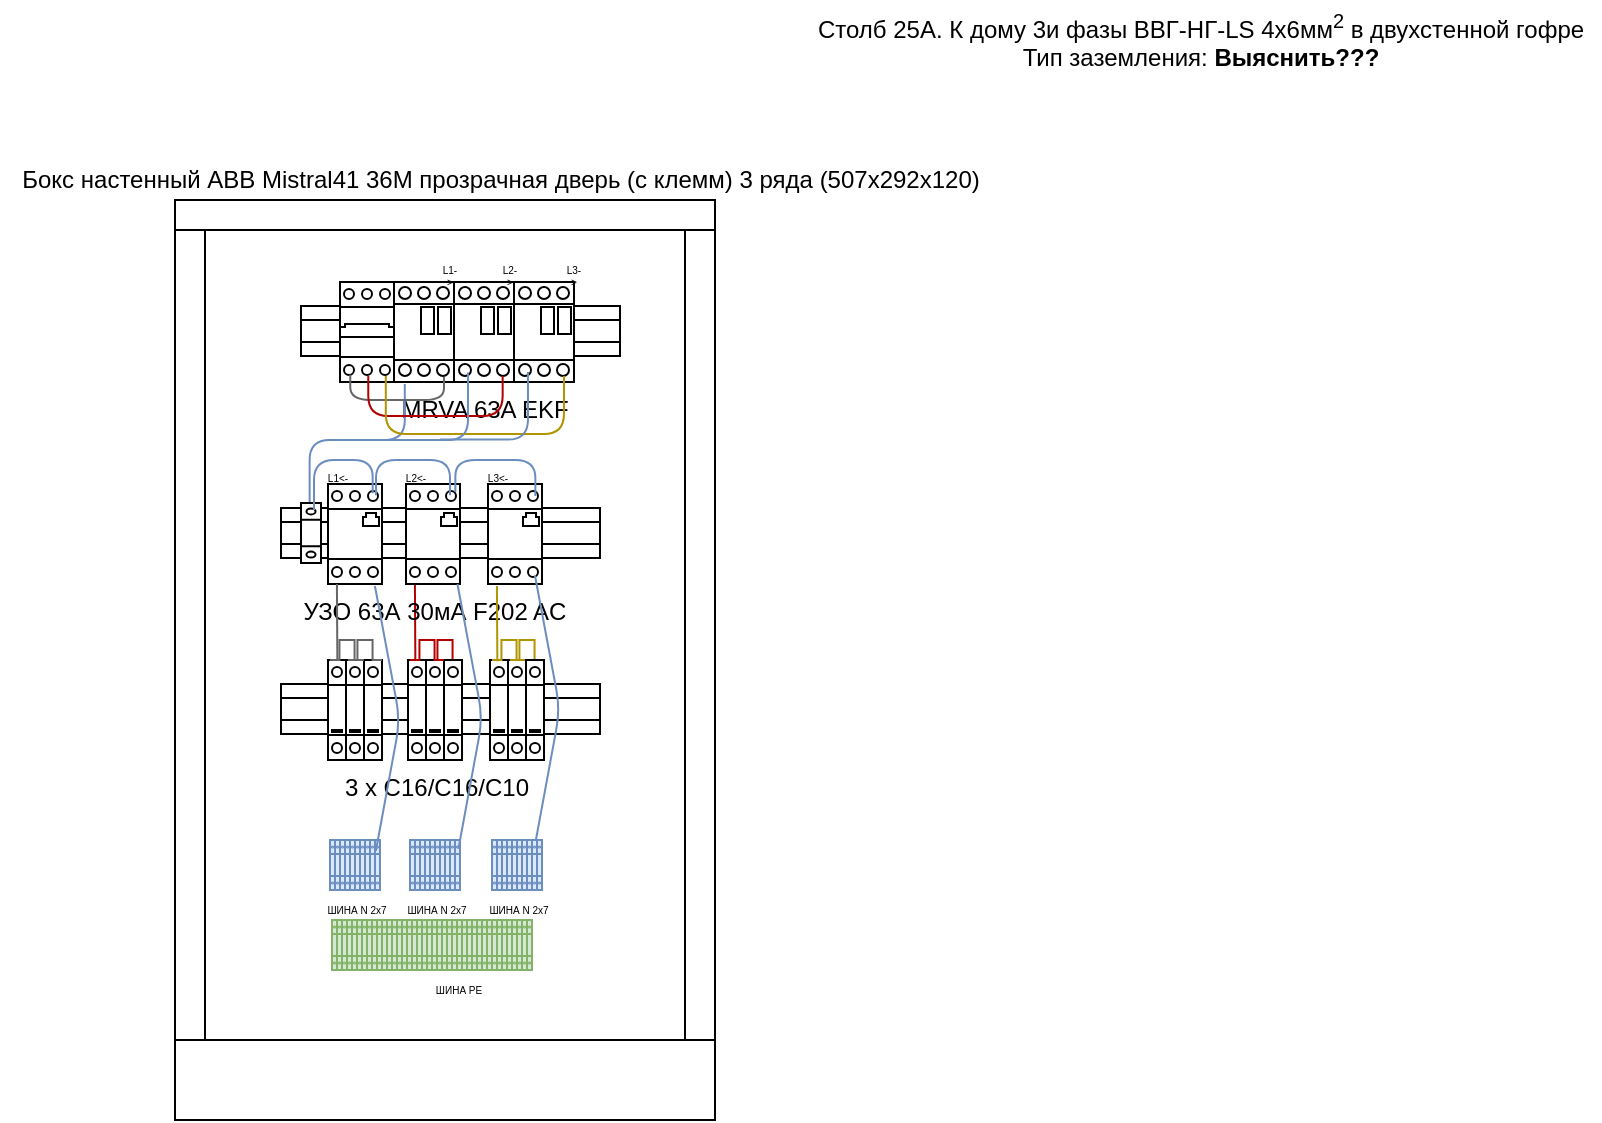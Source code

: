 <mxfile version="14.8.4" type="github">
  <diagram name="Page-1" id="099fd60b-425b-db50-ffb0-6b813814b670">
    <mxGraphModel dx="358" dy="247" grid="1" gridSize="10" guides="1" tooltips="1" connect="1" arrows="1" fold="1" page="1" pageScale="1" pageWidth="850" pageHeight="1100" background="none" math="0" shadow="0">
      <root>
        <mxCell id="0" />
        <mxCell id="1" parent="0" />
        <mxCell id="Ltz8epcXwrkfNexixSwU-1" value="" style="verticalLabelPosition=bottom;dashed=0;shadow=0;html=1;align=center;verticalAlign=top;shape=mxgraph.cabinets.cabinet;hasStand=1" parent="1" vertex="1">
          <mxGeometry x="97.5" y="110" width="270" height="460" as="geometry" />
        </mxCell>
        <mxCell id="b2apCBRLnLN1PqMGx8Zv-62" value="" style="pointerEvents=1;verticalLabelPosition=bottom;shadow=0;dashed=0;align=center;html=1;verticalAlign=top;shape=mxgraph.electrical.waveforms.pulse_1;fontSize=3;strokeColor=#B20000;fillColor=#e51400;fontColor=#ffffff;" parent="1" vertex="1">
          <mxGeometry x="224" y="330" width="17" height="10" as="geometry" />
        </mxCell>
        <mxCell id="b2apCBRLnLN1PqMGx8Zv-55" value="" style="endArrow=none;html=1;fontSize=3;labelBorderColor=none;fillColor=#e51400;strokeColor=#B20000;exitX=0.519;exitY=-0.007;exitDx=0;exitDy=0;exitPerimeter=0;" parent="1" edge="1">
          <mxGeometry width="50" height="50" relative="1" as="geometry">
            <mxPoint x="217.671" y="339.65" as="sourcePoint" />
            <mxPoint x="217.46" y="302" as="targetPoint" />
          </mxGeometry>
        </mxCell>
        <mxCell id="Ltz8epcXwrkfNexixSwU-2" value="&lt;div&gt;Столб 25А. К дому 3и фазы ВВГ-НГ-LS 4x6мм&lt;sup&gt;2&lt;/sup&gt; в двухстенной гофре&lt;/div&gt;&lt;div&gt;Тип заземления: &lt;b&gt;Выяснить???&lt;/b&gt;&lt;br&gt;&lt;/div&gt;" style="text;html=1;align=center;verticalAlign=middle;resizable=0;points=[];autosize=1;strokeColor=none;" parent="1" vertex="1">
          <mxGeometry x="410" y="10" width="400" height="40" as="geometry" />
        </mxCell>
        <mxCell id="b2apCBRLnLN1PqMGx8Zv-47" value="" style="verticalLabelPosition=bottom;dashed=0;shadow=0;html=1;align=center;verticalAlign=top;shape=mxgraph.cabinets.din_rail;fontSize=3;" parent="1" vertex="1">
          <mxGeometry x="160.5" y="163" width="159.5" height="25" as="geometry" />
        </mxCell>
        <mxCell id="Ltz8epcXwrkfNexixSwU-4" value="Бокс настенный ABB Mistral41 36М прозрачная дверь (с клемм) 3 ряда (507x292x120)" style="text;html=1;align=center;verticalAlign=middle;resizable=0;points=[];autosize=1;strokeColor=none;" parent="1" vertex="1">
          <mxGeometry x="10" y="90" width="500" height="20" as="geometry" />
        </mxCell>
        <object label="" id="b2apCBRLnLN1PqMGx8Zv-2">
          <mxCell style="verticalLabelPosition=bottom;dashed=0;shadow=0;html=1;align=center;verticalAlign=top;shape=mxgraph.cabinets.motor_starter_32_125a;" parent="1" vertex="1">
            <mxGeometry x="207" y="151" width="30" height="50" as="geometry" />
          </mxCell>
        </object>
        <mxCell id="b2apCBRLnLN1PqMGx8Zv-3" value="MRVA 63A EKF" style="verticalLabelPosition=bottom;dashed=0;shadow=0;html=1;align=center;verticalAlign=top;shape=mxgraph.cabinets.motor_starter_32_125a;" parent="1" vertex="1">
          <mxGeometry x="237" y="151" width="30" height="50" as="geometry" />
        </mxCell>
        <mxCell id="b2apCBRLnLN1PqMGx8Zv-4" value="" style="verticalLabelPosition=bottom;dashed=0;shadow=0;html=1;align=center;verticalAlign=top;shape=mxgraph.cabinets.motor_starter_32_125a;" parent="1" vertex="1">
          <mxGeometry x="267" y="151" width="30" height="50" as="geometry" />
        </mxCell>
        <mxCell id="b2apCBRLnLN1PqMGx8Zv-42" value="" style="verticalLabelPosition=bottom;dashed=0;shadow=0;html=1;align=center;verticalAlign=top;shape=mxgraph.cabinets.din_rail;fontSize=3;" parent="1" vertex="1">
          <mxGeometry x="150.5" y="352" width="159.5" height="25" as="geometry" />
        </mxCell>
        <mxCell id="b2apCBRLnLN1PqMGx8Zv-15" value="" style="verticalLabelPosition=bottom;dashed=0;shadow=0;html=1;align=center;verticalAlign=top;shape=mxgraph.cabinets.surge_protection_1p;" parent="1" vertex="1">
          <mxGeometry x="174" y="340" width="9" height="50" as="geometry" />
        </mxCell>
        <mxCell id="b2apCBRLnLN1PqMGx8Zv-16" value="" style="verticalLabelPosition=bottom;dashed=0;shadow=0;html=1;align=center;verticalAlign=top;shape=mxgraph.cabinets.surge_protection_1p;" parent="1" vertex="1">
          <mxGeometry x="183" y="340" width="9" height="50" as="geometry" />
        </mxCell>
        <mxCell id="b2apCBRLnLN1PqMGx8Zv-17" value="" style="verticalLabelPosition=bottom;dashed=0;shadow=0;html=1;align=center;verticalAlign=top;shape=mxgraph.cabinets.surge_protection_1p;" parent="1" vertex="1">
          <mxGeometry x="192" y="340" width="9" height="50" as="geometry" />
        </mxCell>
        <mxCell id="b2apCBRLnLN1PqMGx8Zv-46" value="" style="verticalLabelPosition=bottom;dashed=0;shadow=0;html=1;align=center;verticalAlign=top;shape=mxgraph.cabinets.din_rail;fontSize=3;" parent="1" vertex="1">
          <mxGeometry x="150.5" y="264" width="159.5" height="25" as="geometry" />
        </mxCell>
        <mxCell id="b2apCBRLnLN1PqMGx8Zv-22" value="" style="verticalLabelPosition=bottom;dashed=0;shadow=0;html=1;align=center;verticalAlign=top;shape=mxgraph.cabinets.motor_protection_cb;" parent="1" vertex="1">
          <mxGeometry x="174" y="252" width="27" height="50" as="geometry" />
        </mxCell>
        <mxCell id="b2apCBRLnLN1PqMGx8Zv-23" value="УЗО 63А 30мА F202 AC" style="verticalLabelPosition=bottom;dashed=0;shadow=0;html=1;align=center;verticalAlign=top;shape=mxgraph.cabinets.motor_protection_cb;" parent="1" vertex="1">
          <mxGeometry x="213" y="252" width="27" height="50" as="geometry" />
        </mxCell>
        <mxCell id="b2apCBRLnLN1PqMGx8Zv-24" value="" style="verticalLabelPosition=bottom;dashed=0;shadow=0;html=1;align=center;verticalAlign=top;shape=mxgraph.cabinets.motor_protection_cb;" parent="1" vertex="1">
          <mxGeometry x="254" y="252" width="27" height="50" as="geometry" />
        </mxCell>
        <mxCell id="b2apCBRLnLN1PqMGx8Zv-25" value="" style="verticalLabelPosition=bottom;dashed=0;shadow=0;html=1;align=center;verticalAlign=top;shape=mxgraph.cabinets.cb_3p;" parent="1" vertex="1">
          <mxGeometry x="180" y="151" width="27" height="50" as="geometry" />
        </mxCell>
        <mxCell id="b2apCBRLnLN1PqMGx8Zv-26" value="" style="verticalLabelPosition=bottom;dashed=0;shadow=0;html=1;align=center;verticalAlign=top;shape=mxgraph.cabinets.surge_protection_1p;" parent="1" vertex="1">
          <mxGeometry x="214" y="340" width="9" height="50" as="geometry" />
        </mxCell>
        <mxCell id="b2apCBRLnLN1PqMGx8Zv-27" value="" style="verticalLabelPosition=bottom;dashed=0;shadow=0;html=1;align=center;verticalAlign=top;shape=mxgraph.cabinets.surge_protection_1p;" parent="1" vertex="1">
          <mxGeometry x="232" y="340" width="9" height="50" as="geometry" />
        </mxCell>
        <mxCell id="b2apCBRLnLN1PqMGx8Zv-28" value="3 x C16/C16/C10" style="verticalLabelPosition=bottom;dashed=0;shadow=0;html=1;align=center;verticalAlign=top;shape=mxgraph.cabinets.surge_protection_1p;" parent="1" vertex="1">
          <mxGeometry x="223" y="340" width="9" height="50" as="geometry" />
        </mxCell>
        <mxCell id="b2apCBRLnLN1PqMGx8Zv-29" value="" style="verticalLabelPosition=bottom;dashed=0;shadow=0;html=1;align=center;verticalAlign=top;shape=mxgraph.cabinets.surge_protection_1p;" parent="1" vertex="1">
          <mxGeometry x="255" y="340" width="9" height="50" as="geometry" />
        </mxCell>
        <mxCell id="b2apCBRLnLN1PqMGx8Zv-30" value="" style="verticalLabelPosition=bottom;dashed=0;shadow=0;html=1;align=center;verticalAlign=top;shape=mxgraph.cabinets.surge_protection_1p;" parent="1" vertex="1">
          <mxGeometry x="264" y="340" width="9" height="50" as="geometry" />
        </mxCell>
        <mxCell id="b2apCBRLnLN1PqMGx8Zv-63" value="" style="pointerEvents=1;verticalLabelPosition=bottom;shadow=0;dashed=0;align=center;html=1;verticalAlign=top;shape=mxgraph.electrical.waveforms.pulse_1;fontSize=3;strokeColor=#B09500;fillColor=#e3c800;fontColor=#000000;" parent="1" vertex="1">
          <mxGeometry x="256" y="330" width="17" height="10" as="geometry" />
        </mxCell>
        <mxCell id="b2apCBRLnLN1PqMGx8Zv-64" value="" style="pointerEvents=1;verticalLabelPosition=bottom;shadow=0;dashed=0;align=center;html=1;verticalAlign=top;shape=mxgraph.electrical.waveforms.pulse_1;fontSize=3;strokeColor=#B09500;fillColor=#e3c800;fontColor=#000000;" parent="1" vertex="1">
          <mxGeometry x="265" y="330" width="17" height="10" as="geometry" />
        </mxCell>
        <mxCell id="b2apCBRLnLN1PqMGx8Zv-31" value="" style="verticalLabelPosition=bottom;dashed=0;shadow=0;html=1;align=center;verticalAlign=top;shape=mxgraph.cabinets.surge_protection_1p;" parent="1" vertex="1">
          <mxGeometry x="273" y="340" width="9" height="50" as="geometry" />
        </mxCell>
        <mxCell id="b2apCBRLnLN1PqMGx8Zv-34" value="" style="endArrow=none;html=1;fontSize=3;labelBorderColor=none;fillColor=#f5f5f5;strokeColor=#666666;exitX=0.519;exitY=-0.007;exitDx=0;exitDy=0;exitPerimeter=0;" parent="1" edge="1">
          <mxGeometry width="50" height="50" relative="1" as="geometry">
            <mxPoint x="178.671" y="339.65" as="sourcePoint" />
            <mxPoint x="178.46" y="302" as="targetPoint" />
          </mxGeometry>
        </mxCell>
        <mxCell id="b2apCBRLnLN1PqMGx8Zv-56" value="" style="endArrow=none;html=1;fontSize=3;labelBorderColor=none;fillColor=#e3c800;strokeColor=#B09500;exitX=0.519;exitY=-0.007;exitDx=0;exitDy=0;exitPerimeter=0;" parent="1" edge="1">
          <mxGeometry width="50" height="50" relative="1" as="geometry">
            <mxPoint x="258.671" y="340.65" as="sourcePoint" />
            <mxPoint x="258.46" y="303" as="targetPoint" />
          </mxGeometry>
        </mxCell>
        <mxCell id="b2apCBRLnLN1PqMGx8Zv-59" value="" style="pointerEvents=1;verticalLabelPosition=bottom;shadow=0;dashed=0;align=center;html=1;verticalAlign=top;shape=mxgraph.electrical.waveforms.pulse_1;fontSize=3;fillColor=#f5f5f5;strokeColor=#666666;fontColor=#333333;" parent="1" vertex="1">
          <mxGeometry x="175" y="330" width="17" height="10" as="geometry" />
        </mxCell>
        <mxCell id="b2apCBRLnLN1PqMGx8Zv-60" value="" style="pointerEvents=1;verticalLabelPosition=bottom;shadow=0;dashed=0;align=center;html=1;verticalAlign=top;shape=mxgraph.electrical.waveforms.pulse_1;fontSize=3;fillColor=#f5f5f5;strokeColor=#666666;fontColor=#333333;" parent="1" vertex="1">
          <mxGeometry x="184" y="330" width="17" height="10" as="geometry" />
        </mxCell>
        <mxCell id="b2apCBRLnLN1PqMGx8Zv-61" value="" style="pointerEvents=1;verticalLabelPosition=bottom;shadow=0;dashed=0;align=center;html=1;verticalAlign=top;shape=mxgraph.electrical.waveforms.pulse_1;fontSize=3;fillColor=#e51400;strokeColor=#B20000;fontColor=#ffffff;" parent="1" vertex="1">
          <mxGeometry x="215" y="330" width="17" height="10" as="geometry" />
        </mxCell>
        <mxCell id="b2apCBRLnLN1PqMGx8Zv-66" value="ШИНА N 2x7" style="verticalLabelPosition=bottom;dashed=0;shadow=0;html=1;align=center;verticalAlign=top;shape=mxgraph.cabinets.terminal_4mm2_x10;fontSize=5;fillColor=#dae8fc;strokeColor=#6c8ebf;" parent="1" vertex="1">
          <mxGeometry x="175" y="430" width="25" height="25" as="geometry" />
        </mxCell>
        <mxCell id="b2apCBRLnLN1PqMGx8Zv-67" value="ШИНА N 2x7" style="verticalLabelPosition=bottom;dashed=0;shadow=0;html=1;align=center;verticalAlign=top;shape=mxgraph.cabinets.terminal_4mm2_x10;fontSize=5;fillColor=#dae8fc;strokeColor=#6c8ebf;" parent="1" vertex="1">
          <mxGeometry x="215" y="430" width="25" height="25" as="geometry" />
        </mxCell>
        <mxCell id="b2apCBRLnLN1PqMGx8Zv-68" value="ШИНА N 2x7" style="verticalLabelPosition=bottom;dashed=0;shadow=0;html=1;align=center;verticalAlign=top;shape=mxgraph.cabinets.terminal_4mm2_x10;fontSize=5;fillColor=#dae8fc;strokeColor=#6c8ebf;" parent="1" vertex="1">
          <mxGeometry x="256" y="430" width="25" height="25" as="geometry" />
        </mxCell>
        <mxCell id="b2apCBRLnLN1PqMGx8Zv-69" value="" style="endArrow=none;html=1;fontSize=3;labelBorderColor=none;fillColor=#dae8fc;strokeColor=#6c8ebf;exitX=0.918;exitY=0.216;exitDx=0;exitDy=0;exitPerimeter=0;" parent="1" source="b2apCBRLnLN1PqMGx8Zv-66" edge="1">
          <mxGeometry width="50" height="50" relative="1" as="geometry">
            <mxPoint x="197" y="320" as="sourcePoint" />
            <mxPoint x="197.46" y="303" as="targetPoint" />
            <Array as="points">
              <mxPoint x="210" y="370" />
            </Array>
          </mxGeometry>
        </mxCell>
        <mxCell id="b2apCBRLnLN1PqMGx8Zv-71" value="" style="endArrow=none;html=1;fontSize=3;labelBorderColor=none;fillColor=#dae8fc;strokeColor=#6c8ebf;exitX=0.918;exitY=0.216;exitDx=0;exitDy=0;exitPerimeter=0;" parent="1" edge="1">
          <mxGeometry width="50" height="50" relative="1" as="geometry">
            <mxPoint x="239.22" y="434.4" as="sourcePoint" />
            <mxPoint x="238.73" y="302" as="targetPoint" />
            <Array as="points">
              <mxPoint x="251.27" y="369" />
            </Array>
          </mxGeometry>
        </mxCell>
        <mxCell id="b2apCBRLnLN1PqMGx8Zv-72" value="" style="endArrow=none;html=1;fontSize=3;labelBorderColor=none;fillColor=#dae8fc;strokeColor=#6c8ebf;exitX=0.918;exitY=0.216;exitDx=0;exitDy=0;exitPerimeter=0;" parent="1" edge="1">
          <mxGeometry width="50" height="50" relative="1" as="geometry">
            <mxPoint x="277.95" y="430" as="sourcePoint" />
            <mxPoint x="277.46" y="297.6" as="targetPoint" />
            <Array as="points">
              <mxPoint x="290" y="364.6" />
            </Array>
          </mxGeometry>
        </mxCell>
        <mxCell id="b2apCBRLnLN1PqMGx8Zv-73" value="" style="endArrow=none;html=1;fontSize=5;exitX=0.433;exitY=0.883;exitDx=0;exitDy=0;exitPerimeter=0;entryX=0.18;entryY=1.019;entryDx=0;entryDy=0;entryPerimeter=0;fillColor=#dae8fc;strokeColor=#6c8ebf;edgeStyle=orthogonalEdgeStyle;" parent="1" source="b2apCBRLnLN1PqMGx8Zv-74" target="b2apCBRLnLN1PqMGx8Zv-2" edge="1">
          <mxGeometry width="50" height="50" relative="1" as="geometry">
            <mxPoint x="170" y="240" as="sourcePoint" />
            <mxPoint x="220" y="190" as="targetPoint" />
            <Array as="points">
              <mxPoint x="165" y="230" />
              <mxPoint x="212" y="230" />
            </Array>
          </mxGeometry>
        </mxCell>
        <mxCell id="b2apCBRLnLN1PqMGx8Zv-74" value="" style="verticalLabelPosition=bottom;dashed=0;shadow=0;html=1;align=center;verticalAlign=top;shape=mxgraph.cabinets.terminal_40mm2;fontSize=5;fillColor=#ffffff;" parent="1" vertex="1">
          <mxGeometry x="160.5" y="261.5" width="10" height="30" as="geometry" />
        </mxCell>
        <mxCell id="b2apCBRLnLN1PqMGx8Zv-80" value="" style="verticalLabelPosition=bottom;dashed=0;shadow=0;html=1;align=center;verticalAlign=top;shape=mxgraph.cabinets.terminal_4mm2_x10;fontSize=5;fillColor=#d5e8d4;strokeColor=#82b366;" parent="1" vertex="1">
          <mxGeometry x="176" y="470" width="25" height="25" as="geometry" />
        </mxCell>
        <mxCell id="b2apCBRLnLN1PqMGx8Zv-83" value="" style="verticalLabelPosition=bottom;dashed=0;shadow=0;html=1;align=center;verticalAlign=top;shape=mxgraph.cabinets.terminal_4mm2_x10;fontSize=5;fillColor=#d5e8d4;strokeColor=#82b366;" parent="1" vertex="1">
          <mxGeometry x="201" y="470" width="25" height="25" as="geometry" />
        </mxCell>
        <mxCell id="b2apCBRLnLN1PqMGx8Zv-84" value="&lt;div&gt;ШИНА PE&lt;/div&gt;&lt;div&gt;&lt;br&gt;&lt;/div&gt;" style="verticalLabelPosition=bottom;dashed=0;shadow=0;html=1;align=center;verticalAlign=top;shape=mxgraph.cabinets.terminal_4mm2_x10;fontSize=5;fillColor=#d5e8d4;strokeColor=#82b366;" parent="1" vertex="1">
          <mxGeometry x="226" y="470" width="25" height="25" as="geometry" />
        </mxCell>
        <mxCell id="b2apCBRLnLN1PqMGx8Zv-85" value="" style="verticalLabelPosition=bottom;dashed=0;shadow=0;html=1;align=center;verticalAlign=top;shape=mxgraph.cabinets.terminal_4mm2_x10;fontSize=5;fillColor=#d5e8d4;strokeColor=#82b366;" parent="1" vertex="1">
          <mxGeometry x="251" y="470" width="25" height="25" as="geometry" />
        </mxCell>
        <mxCell id="b2apCBRLnLN1PqMGx8Zv-90" value="" style="endArrow=none;html=1;fontSize=5;exitX=0.65;exitY=0.117;exitDx=0;exitDy=0;exitPerimeter=0;edgeStyle=elbowEdgeStyle;entryX=0.827;entryY=0.093;entryDx=0;entryDy=0;entryPerimeter=0;fillColor=#dae8fc;strokeColor=#6c8ebf;" parent="1" source="b2apCBRLnLN1PqMGx8Zv-74" target="b2apCBRLnLN1PqMGx8Zv-22" edge="1">
          <mxGeometry width="50" height="50" relative="1" as="geometry">
            <mxPoint x="180" y="310" as="sourcePoint" />
            <mxPoint x="190" y="230" as="targetPoint" />
            <Array as="points">
              <mxPoint x="180" y="240" />
            </Array>
          </mxGeometry>
        </mxCell>
        <mxCell id="b2apCBRLnLN1PqMGx8Zv-91" value="" style="endArrow=none;html=1;fontSize=5;exitX=0.889;exitY=0.113;exitDx=0;exitDy=0;exitPerimeter=0;edgeStyle=elbowEdgeStyle;entryX=0.815;entryY=0.113;entryDx=0;entryDy=0;entryPerimeter=0;fillColor=#dae8fc;strokeColor=#6c8ebf;" parent="1" source="b2apCBRLnLN1PqMGx8Zv-22" target="b2apCBRLnLN1PqMGx8Zv-23" edge="1">
          <mxGeometry width="50" height="50" relative="1" as="geometry">
            <mxPoint x="177" y="275.01" as="sourcePoint" />
            <mxPoint x="206.329" y="266.65" as="targetPoint" />
            <Array as="points">
              <mxPoint x="220" y="240" />
            </Array>
          </mxGeometry>
        </mxCell>
        <mxCell id="b2apCBRLnLN1PqMGx8Zv-93" value="" style="endArrow=none;html=1;fontSize=5;edgeStyle=elbowEdgeStyle;entryX=0.877;entryY=0.12;entryDx=0;entryDy=0;entryPerimeter=0;fillColor=#dae8fc;strokeColor=#6c8ebf;exitX=0.914;exitY=0.08;exitDx=0;exitDy=0;exitPerimeter=0;" parent="1" source="b2apCBRLnLN1PqMGx8Zv-23" target="b2apCBRLnLN1PqMGx8Zv-24" edge="1">
          <mxGeometry width="50" height="50" relative="1" as="geometry">
            <mxPoint x="236" y="260" as="sourcePoint" />
            <mxPoint x="273.005" y="240.0" as="targetPoint" />
            <Array as="points">
              <mxPoint x="257" y="240" />
            </Array>
          </mxGeometry>
        </mxCell>
        <mxCell id="b2apCBRLnLN1PqMGx8Zv-94" value="" style="endArrow=none;html=1;fontSize=5;exitX=0.19;exitY=0.926;exitDx=0;exitDy=0;exitPerimeter=0;entryX=0.833;entryY=0.949;entryDx=0;entryDy=0;entryPerimeter=0;edgeStyle=elbowEdgeStyle;elbow=vertical;fillColor=#f5f5f5;strokeColor=#666666;" parent="1" source="b2apCBRLnLN1PqMGx8Zv-25" target="b2apCBRLnLN1PqMGx8Zv-2" edge="1">
          <mxGeometry width="50" height="50" relative="1" as="geometry">
            <mxPoint x="190" y="320" as="sourcePoint" />
            <mxPoint x="240" y="270" as="targetPoint" />
            <Array as="points">
              <mxPoint x="210" y="210" />
            </Array>
          </mxGeometry>
        </mxCell>
        <mxCell id="b2apCBRLnLN1PqMGx8Zv-96" value="" style="endArrow=none;html=1;fontSize=5;exitX=0.19;exitY=0.926;exitDx=0;exitDy=0;exitPerimeter=0;entryX=0.811;entryY=0.98;entryDx=0;entryDy=0;entryPerimeter=0;edgeStyle=elbowEdgeStyle;elbow=vertical;fillColor=#e51400;strokeColor=#B20000;" parent="1" edge="1">
          <mxGeometry width="50" height="50" relative="1" as="geometry">
            <mxPoint x="194.14" y="198" as="sourcePoint" />
            <mxPoint x="261.33" y="198" as="targetPoint" />
            <Array as="points">
              <mxPoint x="230" y="218" />
            </Array>
          </mxGeometry>
        </mxCell>
        <mxCell id="b2apCBRLnLN1PqMGx8Zv-97" value="" style="endArrow=none;html=1;fontSize=5;exitX=0.19;exitY=0.926;exitDx=0;exitDy=0;exitPerimeter=0;entryX=0.833;entryY=1;entryDx=0;entryDy=0;entryPerimeter=0;edgeStyle=elbowEdgeStyle;elbow=vertical;fillColor=#e3c800;strokeColor=#B09500;" parent="1" edge="1">
          <mxGeometry width="50" height="50" relative="1" as="geometry">
            <mxPoint x="202.9" y="198" as="sourcePoint" />
            <mxPoint x="291.99" y="198" as="targetPoint" />
            <Array as="points">
              <mxPoint x="240" y="227" />
            </Array>
          </mxGeometry>
        </mxCell>
        <mxCell id="b2apCBRLnLN1PqMGx8Zv-102" value="L1-&amp;gt;" style="text;html=1;strokeColor=none;fillColor=none;align=center;verticalAlign=middle;whiteSpace=wrap;rounded=0;fontSize=5;" parent="1" vertex="1">
          <mxGeometry x="229.5" y="137" width="10" height="20" as="geometry" />
        </mxCell>
        <mxCell id="b2apCBRLnLN1PqMGx8Zv-103" value="L2-&amp;gt;" style="text;html=1;strokeColor=none;fillColor=none;align=center;verticalAlign=middle;whiteSpace=wrap;rounded=0;fontSize=5;" parent="1" vertex="1">
          <mxGeometry x="260" y="137" width="10" height="20" as="geometry" />
        </mxCell>
        <mxCell id="b2apCBRLnLN1PqMGx8Zv-105" value="L3-&amp;gt;" style="text;html=1;strokeColor=none;fillColor=none;align=center;verticalAlign=middle;whiteSpace=wrap;rounded=0;fontSize=5;" parent="1" vertex="1">
          <mxGeometry x="292" y="137" width="10" height="20" as="geometry" />
        </mxCell>
        <mxCell id="b2apCBRLnLN1PqMGx8Zv-106" value="L1&amp;lt;-" style="text;html=1;strokeColor=none;fillColor=none;align=center;verticalAlign=middle;whiteSpace=wrap;rounded=0;fontSize=5;" parent="1" vertex="1">
          <mxGeometry x="174" y="238" width="10" height="20" as="geometry" />
        </mxCell>
        <mxCell id="b2apCBRLnLN1PqMGx8Zv-107" value="L2&amp;lt;-" style="text;html=1;strokeColor=none;fillColor=none;align=center;verticalAlign=middle;whiteSpace=wrap;rounded=0;fontSize=5;" parent="1" vertex="1">
          <mxGeometry x="213" y="238" width="10" height="20" as="geometry" />
        </mxCell>
        <mxCell id="b2apCBRLnLN1PqMGx8Zv-108" value="L3&amp;lt;-" style="text;html=1;strokeColor=none;fillColor=none;align=center;verticalAlign=middle;whiteSpace=wrap;rounded=0;fontSize=5;" parent="1" vertex="1">
          <mxGeometry x="254" y="238" width="10" height="20" as="geometry" />
        </mxCell>
        <mxCell id="ml5xIlC6MXdgIt9IzMsN-1" value="" style="endArrow=none;html=1;entryX=0.233;entryY=0.904;entryDx=0;entryDy=0;entryPerimeter=0;fillColor=#dae8fc;strokeColor=#6c8ebf;" edge="1" parent="1" target="b2apCBRLnLN1PqMGx8Zv-3">
          <mxGeometry width="50" height="50" relative="1" as="geometry">
            <mxPoint x="200" y="230" as="sourcePoint" />
            <mxPoint x="340" y="230" as="targetPoint" />
            <Array as="points">
              <mxPoint x="244" y="230" />
            </Array>
          </mxGeometry>
        </mxCell>
        <mxCell id="ml5xIlC6MXdgIt9IzMsN-2" value="" style="endArrow=none;html=1;entryX=0.233;entryY=0.904;entryDx=0;entryDy=0;entryPerimeter=0;fillColor=#dae8fc;strokeColor=#6c8ebf;" edge="1" parent="1">
          <mxGeometry width="50" height="50" relative="1" as="geometry">
            <mxPoint x="230" y="229.8" as="sourcePoint" />
            <mxPoint x="273.99" y="196" as="targetPoint" />
            <Array as="points">
              <mxPoint x="274" y="229.8" />
            </Array>
          </mxGeometry>
        </mxCell>
      </root>
    </mxGraphModel>
  </diagram>
</mxfile>
